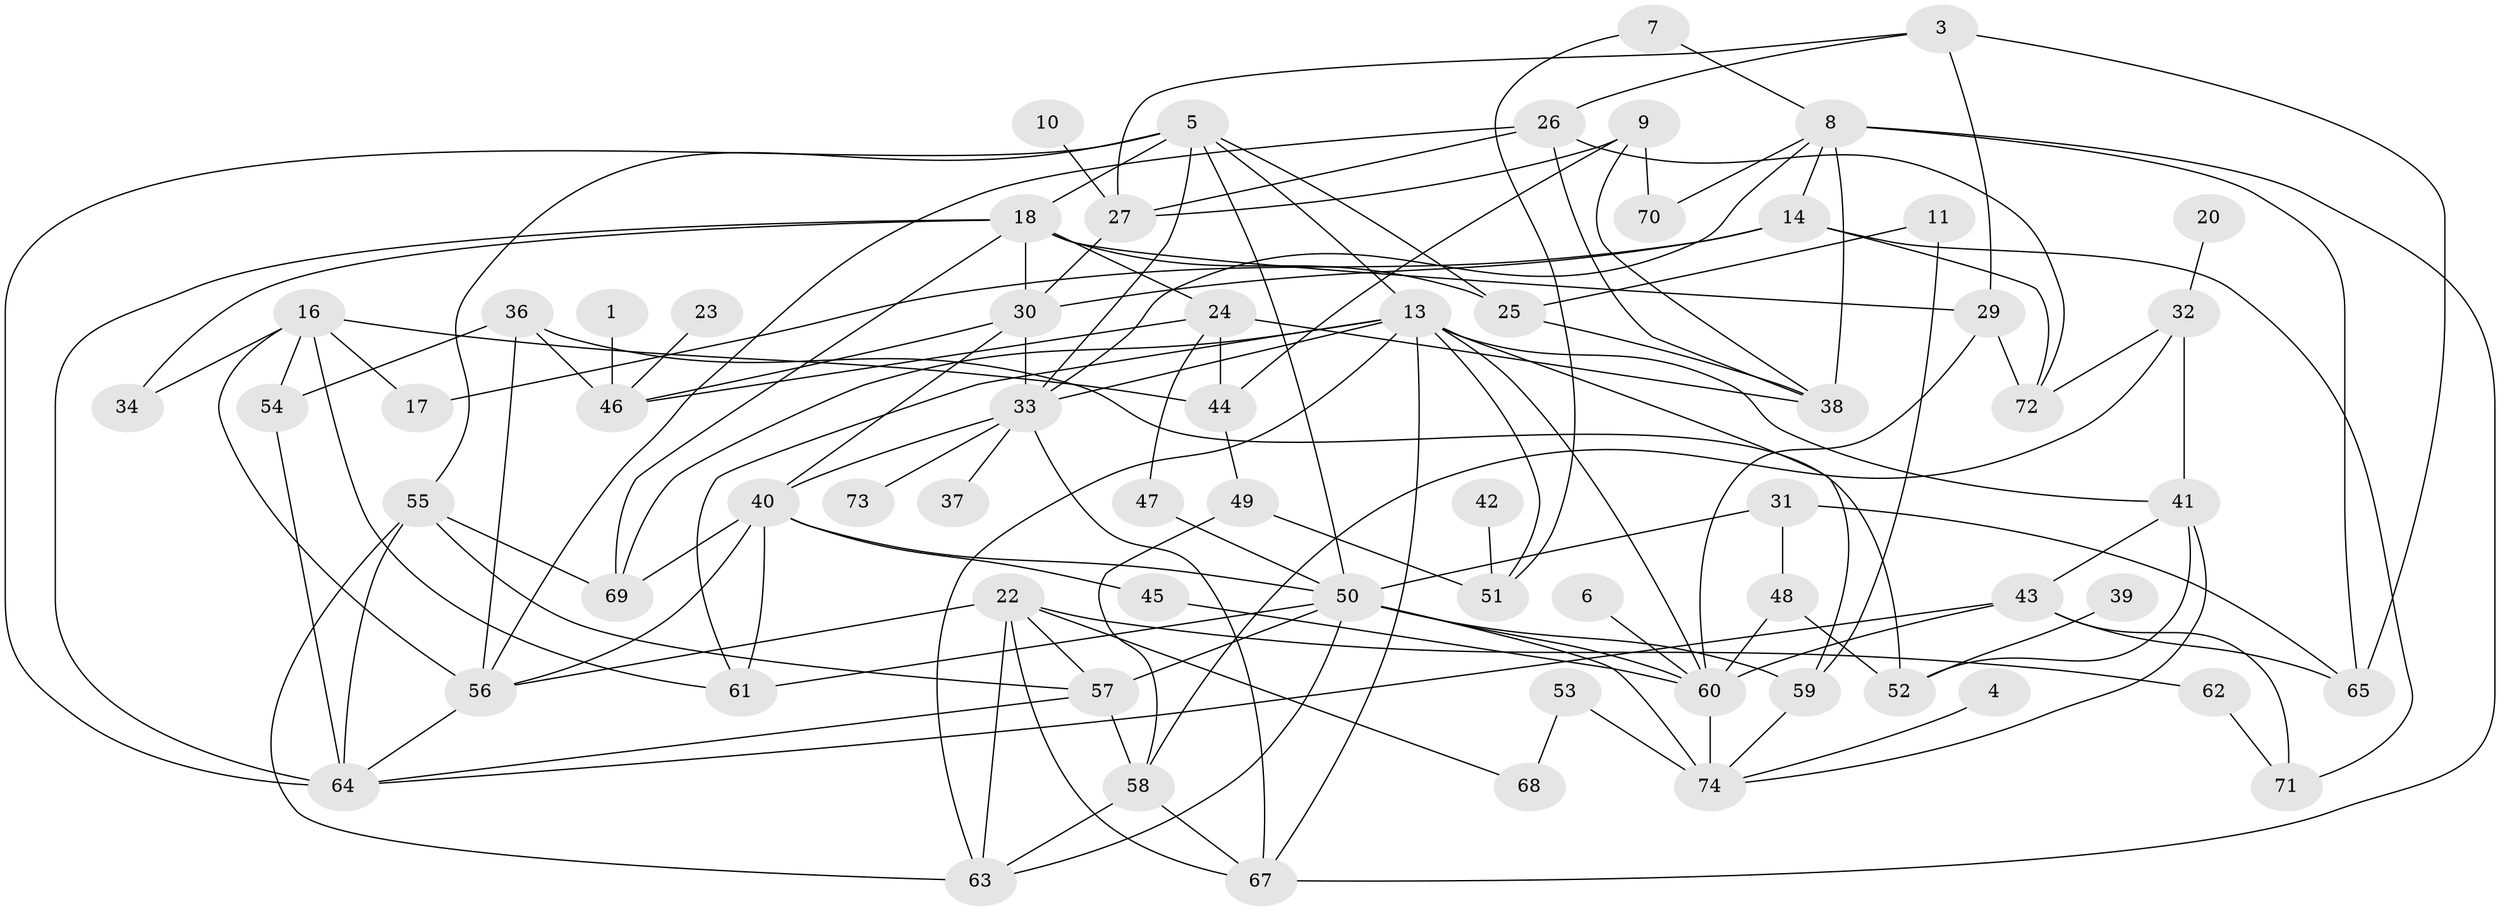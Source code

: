 // original degree distribution, {1: 0.14754098360655737, 4: 0.1885245901639344, 5: 0.12295081967213115, 2: 0.23770491803278687, 6: 0.06557377049180328, 0: 0.05737704918032787, 3: 0.13934426229508196, 8: 0.00819672131147541, 7: 0.02459016393442623, 9: 0.00819672131147541}
// Generated by graph-tools (version 1.1) at 2025/35/03/04/25 23:35:58]
// undirected, 66 vertices, 134 edges
graph export_dot {
  node [color=gray90,style=filled];
  1;
  3;
  4;
  5;
  6;
  7;
  8;
  9;
  10;
  11;
  13;
  14;
  16;
  17;
  18;
  20;
  22;
  23;
  24;
  25;
  26;
  27;
  29;
  30;
  31;
  32;
  33;
  34;
  36;
  37;
  38;
  39;
  40;
  41;
  42;
  43;
  44;
  45;
  46;
  47;
  48;
  49;
  50;
  51;
  52;
  53;
  54;
  55;
  56;
  57;
  58;
  59;
  60;
  61;
  62;
  63;
  64;
  65;
  67;
  68;
  69;
  70;
  71;
  72;
  73;
  74;
  1 -- 46 [weight=1.0];
  3 -- 26 [weight=1.0];
  3 -- 27 [weight=1.0];
  3 -- 29 [weight=1.0];
  3 -- 65 [weight=1.0];
  4 -- 74 [weight=1.0];
  5 -- 13 [weight=1.0];
  5 -- 18 [weight=2.0];
  5 -- 25 [weight=1.0];
  5 -- 33 [weight=1.0];
  5 -- 50 [weight=1.0];
  5 -- 55 [weight=1.0];
  5 -- 64 [weight=1.0];
  6 -- 60 [weight=1.0];
  7 -- 8 [weight=1.0];
  7 -- 51 [weight=1.0];
  8 -- 14 [weight=1.0];
  8 -- 33 [weight=1.0];
  8 -- 38 [weight=2.0];
  8 -- 65 [weight=1.0];
  8 -- 67 [weight=1.0];
  8 -- 70 [weight=1.0];
  9 -- 27 [weight=1.0];
  9 -- 38 [weight=1.0];
  9 -- 44 [weight=1.0];
  9 -- 70 [weight=1.0];
  10 -- 27 [weight=1.0];
  11 -- 25 [weight=1.0];
  11 -- 59 [weight=1.0];
  13 -- 33 [weight=1.0];
  13 -- 41 [weight=1.0];
  13 -- 51 [weight=1.0];
  13 -- 59 [weight=1.0];
  13 -- 60 [weight=1.0];
  13 -- 61 [weight=1.0];
  13 -- 63 [weight=2.0];
  13 -- 67 [weight=1.0];
  13 -- 69 [weight=1.0];
  14 -- 17 [weight=1.0];
  14 -- 30 [weight=1.0];
  14 -- 71 [weight=1.0];
  14 -- 72 [weight=1.0];
  16 -- 17 [weight=1.0];
  16 -- 34 [weight=1.0];
  16 -- 44 [weight=1.0];
  16 -- 54 [weight=1.0];
  16 -- 56 [weight=1.0];
  16 -- 61 [weight=1.0];
  18 -- 24 [weight=1.0];
  18 -- 25 [weight=1.0];
  18 -- 29 [weight=2.0];
  18 -- 30 [weight=1.0];
  18 -- 34 [weight=1.0];
  18 -- 64 [weight=1.0];
  18 -- 69 [weight=1.0];
  20 -- 32 [weight=1.0];
  22 -- 56 [weight=1.0];
  22 -- 57 [weight=2.0];
  22 -- 62 [weight=1.0];
  22 -- 63 [weight=2.0];
  22 -- 67 [weight=1.0];
  22 -- 68 [weight=1.0];
  23 -- 46 [weight=1.0];
  24 -- 38 [weight=1.0];
  24 -- 44 [weight=1.0];
  24 -- 46 [weight=1.0];
  24 -- 47 [weight=1.0];
  25 -- 38 [weight=1.0];
  26 -- 27 [weight=1.0];
  26 -- 38 [weight=1.0];
  26 -- 56 [weight=1.0];
  26 -- 72 [weight=1.0];
  27 -- 30 [weight=1.0];
  29 -- 60 [weight=1.0];
  29 -- 72 [weight=1.0];
  30 -- 33 [weight=1.0];
  30 -- 40 [weight=1.0];
  30 -- 46 [weight=1.0];
  31 -- 48 [weight=1.0];
  31 -- 50 [weight=1.0];
  31 -- 65 [weight=1.0];
  32 -- 41 [weight=1.0];
  32 -- 58 [weight=1.0];
  32 -- 72 [weight=1.0];
  33 -- 37 [weight=1.0];
  33 -- 40 [weight=1.0];
  33 -- 67 [weight=1.0];
  33 -- 73 [weight=1.0];
  36 -- 46 [weight=1.0];
  36 -- 52 [weight=1.0];
  36 -- 54 [weight=1.0];
  36 -- 56 [weight=1.0];
  39 -- 52 [weight=1.0];
  40 -- 45 [weight=1.0];
  40 -- 50 [weight=1.0];
  40 -- 56 [weight=1.0];
  40 -- 61 [weight=1.0];
  40 -- 69 [weight=1.0];
  41 -- 43 [weight=1.0];
  41 -- 52 [weight=1.0];
  41 -- 74 [weight=1.0];
  42 -- 51 [weight=1.0];
  43 -- 60 [weight=1.0];
  43 -- 64 [weight=1.0];
  43 -- 65 [weight=1.0];
  43 -- 71 [weight=1.0];
  44 -- 49 [weight=1.0];
  45 -- 60 [weight=1.0];
  47 -- 50 [weight=1.0];
  48 -- 52 [weight=1.0];
  48 -- 60 [weight=1.0];
  49 -- 51 [weight=1.0];
  49 -- 58 [weight=1.0];
  50 -- 57 [weight=1.0];
  50 -- 59 [weight=1.0];
  50 -- 60 [weight=2.0];
  50 -- 61 [weight=1.0];
  50 -- 63 [weight=1.0];
  50 -- 74 [weight=1.0];
  53 -- 68 [weight=1.0];
  53 -- 74 [weight=2.0];
  54 -- 64 [weight=1.0];
  55 -- 57 [weight=1.0];
  55 -- 63 [weight=1.0];
  55 -- 64 [weight=1.0];
  55 -- 69 [weight=1.0];
  56 -- 64 [weight=1.0];
  57 -- 58 [weight=1.0];
  57 -- 64 [weight=1.0];
  58 -- 63 [weight=1.0];
  58 -- 67 [weight=1.0];
  59 -- 74 [weight=1.0];
  60 -- 74 [weight=1.0];
  62 -- 71 [weight=1.0];
}
